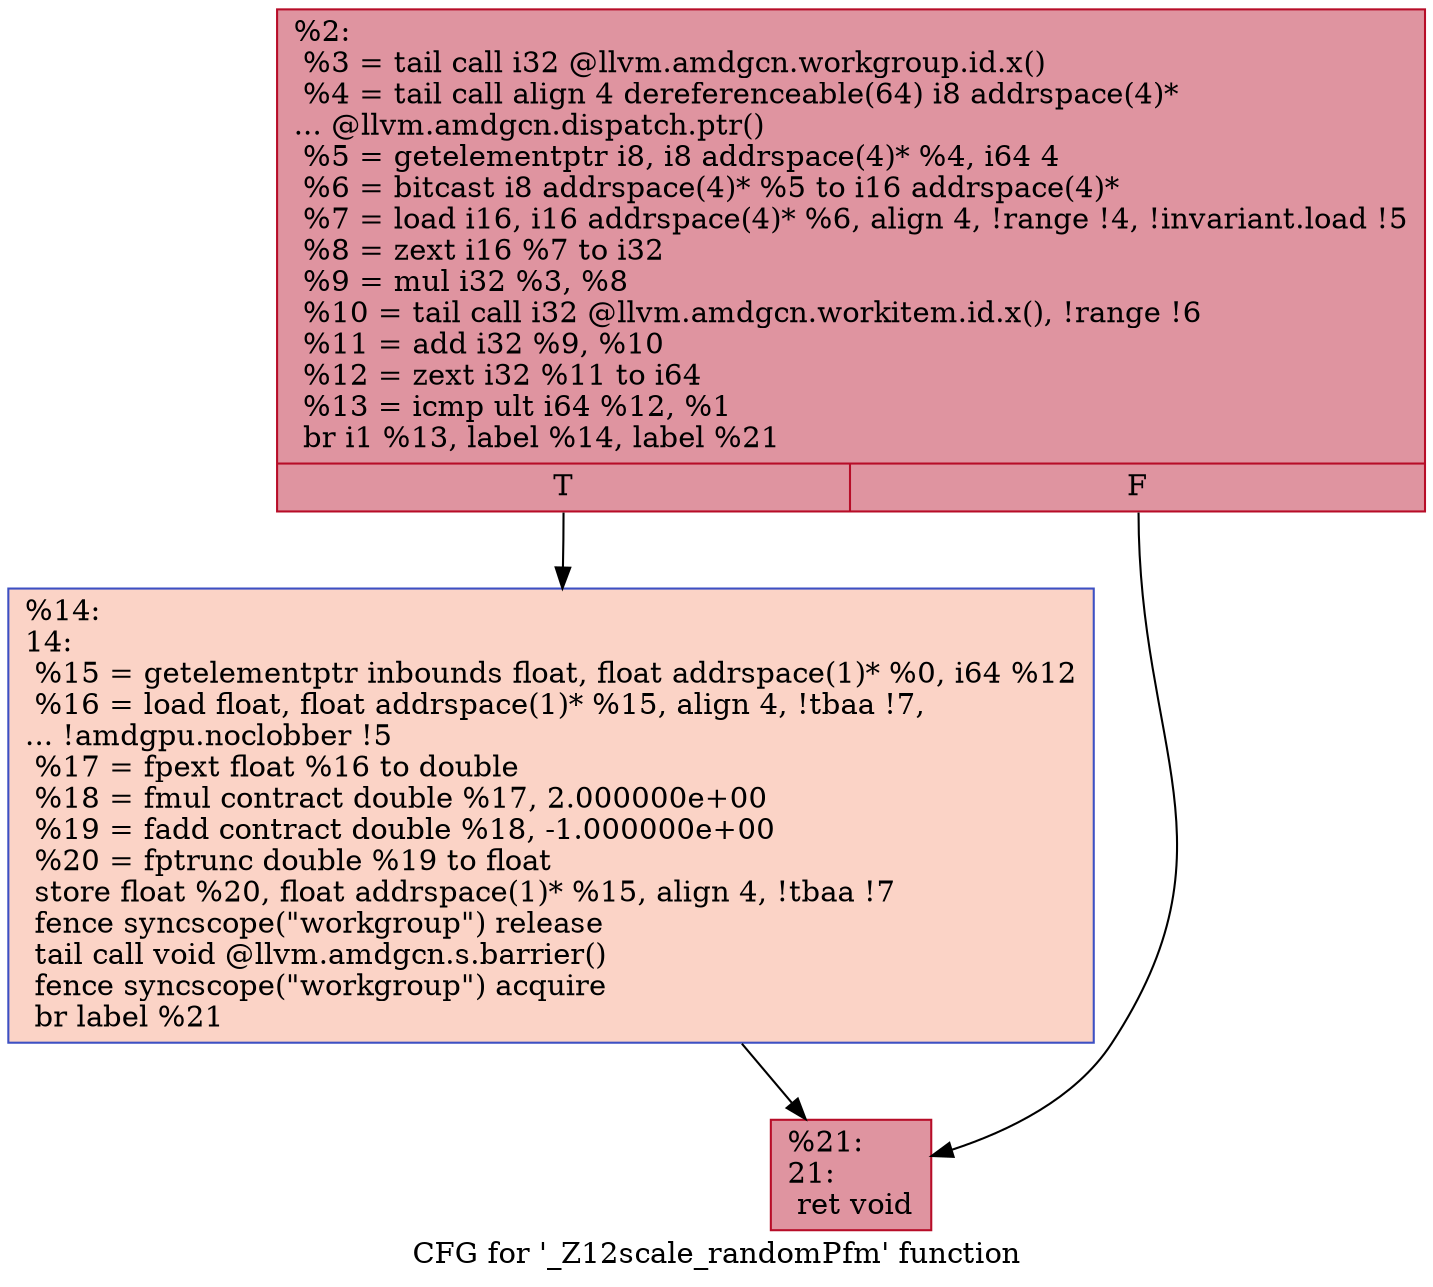 digraph "CFG for '_Z12scale_randomPfm' function" {
	label="CFG for '_Z12scale_randomPfm' function";

	Node0x4c6e0b0 [shape=record,color="#b70d28ff", style=filled, fillcolor="#b70d2870",label="{%2:\l  %3 = tail call i32 @llvm.amdgcn.workgroup.id.x()\l  %4 = tail call align 4 dereferenceable(64) i8 addrspace(4)*\l... @llvm.amdgcn.dispatch.ptr()\l  %5 = getelementptr i8, i8 addrspace(4)* %4, i64 4\l  %6 = bitcast i8 addrspace(4)* %5 to i16 addrspace(4)*\l  %7 = load i16, i16 addrspace(4)* %6, align 4, !range !4, !invariant.load !5\l  %8 = zext i16 %7 to i32\l  %9 = mul i32 %3, %8\l  %10 = tail call i32 @llvm.amdgcn.workitem.id.x(), !range !6\l  %11 = add i32 %9, %10\l  %12 = zext i32 %11 to i64\l  %13 = icmp ult i64 %12, %1\l  br i1 %13, label %14, label %21\l|{<s0>T|<s1>F}}"];
	Node0x4c6e0b0:s0 -> Node0x4c70020;
	Node0x4c6e0b0:s1 -> Node0x4c700b0;
	Node0x4c70020 [shape=record,color="#3d50c3ff", style=filled, fillcolor="#f59c7d70",label="{%14:\l14:                                               \l  %15 = getelementptr inbounds float, float addrspace(1)* %0, i64 %12\l  %16 = load float, float addrspace(1)* %15, align 4, !tbaa !7,\l... !amdgpu.noclobber !5\l  %17 = fpext float %16 to double\l  %18 = fmul contract double %17, 2.000000e+00\l  %19 = fadd contract double %18, -1.000000e+00\l  %20 = fptrunc double %19 to float\l  store float %20, float addrspace(1)* %15, align 4, !tbaa !7\l  fence syncscope(\"workgroup\") release\l  tail call void @llvm.amdgcn.s.barrier()\l  fence syncscope(\"workgroup\") acquire\l  br label %21\l}"];
	Node0x4c70020 -> Node0x4c700b0;
	Node0x4c700b0 [shape=record,color="#b70d28ff", style=filled, fillcolor="#b70d2870",label="{%21:\l21:                                               \l  ret void\l}"];
}
